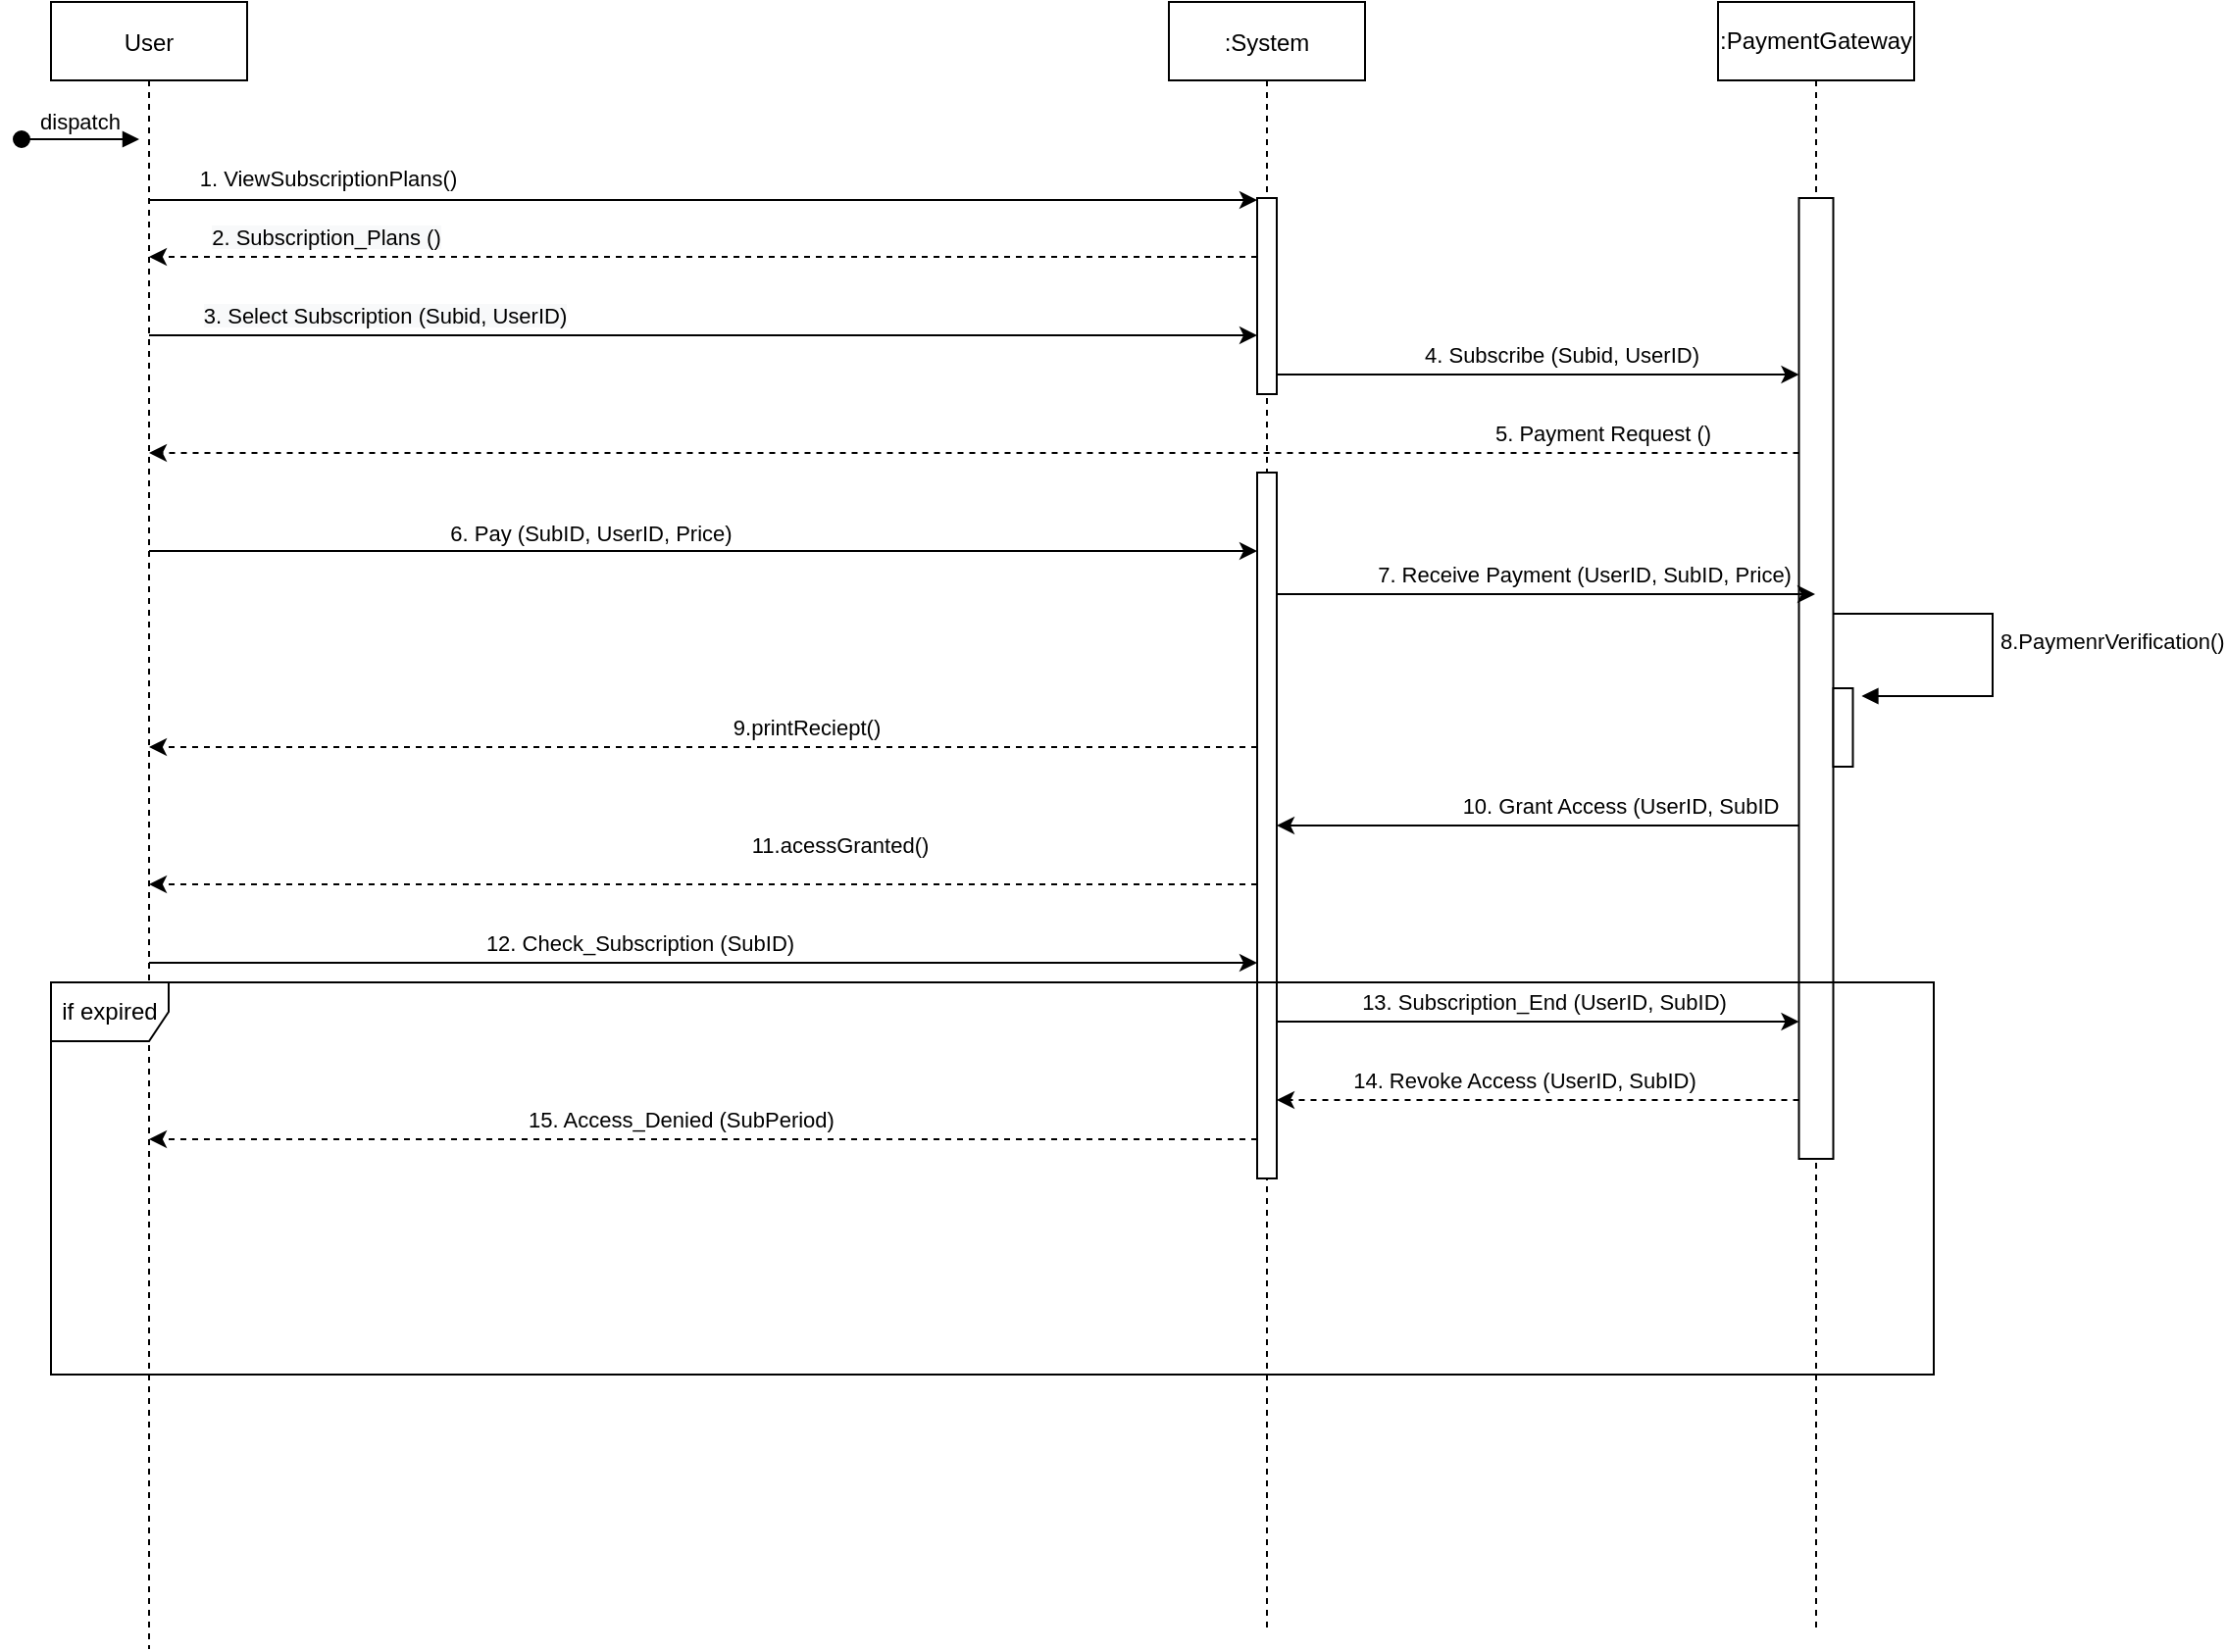 <mxfile version="20.6.2" type="device"><diagram id="kgpKYQtTHZ0yAKxKKP6v" name="Page-1"><mxGraphModel dx="1024" dy="612" grid="1" gridSize="10" guides="1" tooltips="1" connect="1" arrows="1" fold="1" page="1" pageScale="1" pageWidth="850" pageHeight="1100" math="0" shadow="0"><root><mxCell id="0"/><mxCell id="1" parent="0"/><mxCell id="qB1glIPISHJ9SAUvLvKr-4" style="edgeStyle=orthogonalEdgeStyle;rounded=0;orthogonalLoop=1;jettySize=auto;html=1;endArrow=classic;endFill=1;" parent="1" source="QzdvPK7lxUlpOkm8Amuc-12" target="QzdvPK7lxUlpOkm8Amuc-15" edge="1"><mxGeometry relative="1" as="geometry"><mxPoint x="129.5" y="244" as="sourcePoint"/><mxPoint x="405" y="244" as="targetPoint"/><Array as="points"><mxPoint x="270" y="250"/><mxPoint x="270" y="250"/></Array></mxGeometry></mxCell><mxCell id="qB1glIPISHJ9SAUvLvKr-5" value="&lt;span style=&quot;background-color: rgb(248, 249, 250);&quot;&gt;3. Select Subscription (Subid, UserID)&lt;br&gt;&lt;/span&gt;" style="edgeLabel;html=1;align=center;verticalAlign=middle;resizable=0;points=[];" parent="qB1glIPISHJ9SAUvLvKr-4" vertex="1" connectable="0"><mxGeometry x="0.268" y="-4" relative="1" as="geometry"><mxPoint x="-238" y="-14" as="offset"/></mxGeometry></mxCell><mxCell id="qB1glIPISHJ9SAUvLvKr-12" style="edgeStyle=orthogonalEdgeStyle;rounded=0;orthogonalLoop=1;jettySize=auto;html=1;endArrow=classic;endFill=1;" parent="1" source="QzdvPK7lxUlpOkm8Amuc-12" target="qB1glIPISHJ9SAUvLvKr-14" edge="1"><mxGeometry relative="1" as="geometry"><mxPoint x="129.5" y="360" as="sourcePoint"/><mxPoint x="405" y="360" as="targetPoint"/><Array as="points"><mxPoint x="480" y="360"/><mxPoint x="480" y="360"/></Array></mxGeometry></mxCell><mxCell id="qB1glIPISHJ9SAUvLvKr-13" value="&lt;div&gt;6. Pay (SubID, UserID, Price)&lt;br&gt;&lt;/div&gt;" style="edgeLabel;html=1;align=center;verticalAlign=middle;resizable=0;points=[];" parent="qB1glIPISHJ9SAUvLvKr-12" vertex="1" connectable="0"><mxGeometry x="-0.353" y="4" relative="1" as="geometry"><mxPoint x="42" y="-5" as="offset"/></mxGeometry></mxCell><mxCell id="qB1glIPISHJ9SAUvLvKr-31" style="edgeStyle=orthogonalEdgeStyle;rounded=0;orthogonalLoop=1;jettySize=auto;html=1;endArrow=classic;endFill=1;" parent="1" source="QzdvPK7lxUlpOkm8Amuc-12" target="qB1glIPISHJ9SAUvLvKr-14" edge="1"><mxGeometry relative="1" as="geometry"><Array as="points"><mxPoint x="300" y="570"/><mxPoint x="300" y="570"/></Array></mxGeometry></mxCell><mxCell id="qB1glIPISHJ9SAUvLvKr-32" value="12. Check_Subscription (SubID)" style="edgeLabel;html=1;align=center;verticalAlign=middle;resizable=0;points=[];" parent="qB1glIPISHJ9SAUvLvKr-31" vertex="1" connectable="0"><mxGeometry x="-0.236" y="2" relative="1" as="geometry"><mxPoint x="34" y="-8" as="offset"/></mxGeometry></mxCell><mxCell id="QzdvPK7lxUlpOkm8Amuc-12" value="User" style="shape=umlLifeline;perimeter=lifelinePerimeter;container=1;collapsible=0;recursiveResize=0;rounded=0;shadow=0;strokeWidth=1;" parent="1" vertex="1"><mxGeometry x="80" y="80" width="100" height="840" as="geometry"/></mxCell><mxCell id="QzdvPK7lxUlpOkm8Amuc-13" value="dispatch" style="verticalAlign=bottom;startArrow=oval;endArrow=block;startSize=8;shadow=0;strokeWidth=1;" parent="QzdvPK7lxUlpOkm8Amuc-12" edge="1"><mxGeometry relative="1" as="geometry"><mxPoint x="-15" y="70" as="sourcePoint"/><mxPoint x="45" y="70" as="targetPoint"/></mxGeometry></mxCell><mxCell id="QzdvPK7lxUlpOkm8Amuc-14" value=":System" style="shape=umlLifeline;perimeter=lifelinePerimeter;container=1;collapsible=0;recursiveResize=0;rounded=0;shadow=0;strokeWidth=1;" parent="1" vertex="1"><mxGeometry x="650" y="80" width="100" height="830" as="geometry"/></mxCell><mxCell id="QzdvPK7lxUlpOkm8Amuc-15" value="" style="points=[];perimeter=orthogonalPerimeter;rounded=0;shadow=0;strokeWidth=1;" parent="QzdvPK7lxUlpOkm8Amuc-14" vertex="1"><mxGeometry x="45" y="100" width="10" height="100" as="geometry"/></mxCell><mxCell id="qB1glIPISHJ9SAUvLvKr-14" value="" style="html=1;points=[];perimeter=orthogonalPerimeter;" parent="QzdvPK7lxUlpOkm8Amuc-14" vertex="1"><mxGeometry x="45" y="240" width="10" height="360" as="geometry"/></mxCell><mxCell id="QzdvPK7lxUlpOkm8Amuc-16" value=":PaymentGateway" style="shape=umlLifeline;perimeter=lifelinePerimeter;whiteSpace=wrap;html=1;container=1;collapsible=0;recursiveResize=0;outlineConnect=0;" parent="1" vertex="1"><mxGeometry x="930" y="80" width="100" height="830" as="geometry"/></mxCell><mxCell id="qB1glIPISHJ9SAUvLvKr-7" value="" style="html=1;points=[];perimeter=orthogonalPerimeter;" parent="QzdvPK7lxUlpOkm8Amuc-16" vertex="1"><mxGeometry x="41.25" y="100" width="17.5" height="490" as="geometry"/></mxCell><mxCell id="qB1glIPISHJ9SAUvLvKr-21" value="" style="html=1;points=[];perimeter=orthogonalPerimeter;" parent="QzdvPK7lxUlpOkm8Amuc-16" vertex="1"><mxGeometry x="58.75" y="350" width="10" height="40" as="geometry"/></mxCell><mxCell id="qB1glIPISHJ9SAUvLvKr-22" value="8.PaymenrVerification()" style="edgeStyle=orthogonalEdgeStyle;html=1;align=left;spacingLeft=2;endArrow=block;rounded=0;entryX=1.44;entryY=0.11;entryDx=0;entryDy=0;entryPerimeter=0;" parent="QzdvPK7lxUlpOkm8Amuc-16" source="qB1glIPISHJ9SAUvLvKr-7" target="qB1glIPISHJ9SAUvLvKr-21" edge="1"><mxGeometry relative="1" as="geometry"><mxPoint x="55" y="312" as="sourcePoint"/><Array as="points"><mxPoint x="140" y="312"/><mxPoint x="140" y="354"/><mxPoint x="73" y="354"/></Array><mxPoint x="60" y="352" as="targetPoint"/></mxGeometry></mxCell><mxCell id="QzdvPK7lxUlpOkm8Amuc-22" value="&lt;div&gt;1. ViewSubscriptionPlans()&lt;/div&gt;" style="endArrow=classic;html=1;rounded=0;labelBackgroundColor=none;endFill=1;" parent="1" source="QzdvPK7lxUlpOkm8Amuc-12" target="QzdvPK7lxUlpOkm8Amuc-15" edge="1"><mxGeometry x="-0.68" y="11" width="50" height="50" relative="1" as="geometry"><mxPoint x="129.5" y="181" as="sourcePoint"/><mxPoint x="405" y="181" as="targetPoint"/><Array as="points"><mxPoint x="230" y="181"/><mxPoint x="300" y="181"/></Array><mxPoint as="offset"/></mxGeometry></mxCell><mxCell id="qB1glIPISHJ9SAUvLvKr-2" style="edgeStyle=orthogonalEdgeStyle;rounded=0;orthogonalLoop=1;jettySize=auto;html=1;endArrow=classic;endFill=1;dashed=1;" parent="1" source="QzdvPK7lxUlpOkm8Amuc-15" target="QzdvPK7lxUlpOkm8Amuc-12" edge="1"><mxGeometry relative="1" as="geometry"><mxPoint x="405" y="214" as="sourcePoint"/><mxPoint x="220" y="210" as="targetPoint"/><Array as="points"><mxPoint x="360" y="210"/><mxPoint x="360" y="210"/></Array></mxGeometry></mxCell><mxCell id="qB1glIPISHJ9SAUvLvKr-3" value="&lt;span style=&quot;background-color: rgb(248, 249, 250);&quot;&gt;2. Subscription_Plans ()&lt;/span&gt;" style="edgeLabel;html=1;align=center;verticalAlign=middle;resizable=0;points=[];" parent="qB1glIPISHJ9SAUvLvKr-2" vertex="1" connectable="0"><mxGeometry x="-0.246" y="1" relative="1" as="geometry"><mxPoint x="-262" y="-11" as="offset"/></mxGeometry></mxCell><mxCell id="qB1glIPISHJ9SAUvLvKr-8" style="edgeStyle=orthogonalEdgeStyle;rounded=0;orthogonalLoop=1;jettySize=auto;html=1;endArrow=classic;endFill=1;" parent="1" edge="1"><mxGeometry relative="1" as="geometry"><mxPoint x="705" y="270" as="sourcePoint"/><mxPoint x="971.25" y="270" as="targetPoint"/><Array as="points"><mxPoint x="920" y="270"/><mxPoint x="920" y="270"/></Array></mxGeometry></mxCell><mxCell id="qB1glIPISHJ9SAUvLvKr-9" value="4. Subscribe (Subid, UserID)" style="edgeLabel;html=1;align=center;verticalAlign=middle;resizable=0;points=[];" parent="qB1glIPISHJ9SAUvLvKr-8" vertex="1" connectable="0"><mxGeometry x="0.142" y="-1" relative="1" as="geometry"><mxPoint x="-7" y="-11" as="offset"/></mxGeometry></mxCell><mxCell id="qB1glIPISHJ9SAUvLvKr-10" style="edgeStyle=orthogonalEdgeStyle;rounded=0;orthogonalLoop=1;jettySize=auto;html=1;endArrow=classic;endFill=1;dashed=1;" parent="1" source="qB1glIPISHJ9SAUvLvKr-7" target="QzdvPK7lxUlpOkm8Amuc-12" edge="1"><mxGeometry relative="1" as="geometry"><Array as="points"><mxPoint x="300" y="310"/><mxPoint x="300" y="310"/></Array></mxGeometry></mxCell><mxCell id="qB1glIPISHJ9SAUvLvKr-11" value="&lt;div&gt;5. Payment Request ()&lt;/div&gt;" style="edgeLabel;html=1;align=center;verticalAlign=middle;resizable=0;points=[];" parent="qB1glIPISHJ9SAUvLvKr-10" vertex="1" connectable="0"><mxGeometry x="0.195" y="3" relative="1" as="geometry"><mxPoint x="402" y="-13" as="offset"/></mxGeometry></mxCell><mxCell id="qB1glIPISHJ9SAUvLvKr-15" style="edgeStyle=orthogonalEdgeStyle;rounded=0;orthogonalLoop=1;jettySize=auto;html=1;endArrow=classic;endFill=1;" parent="1" edge="1"><mxGeometry relative="1" as="geometry"><mxPoint x="705" y="382" as="sourcePoint"/><mxPoint x="979.5" y="382" as="targetPoint"/><Array as="points"><mxPoint x="910" y="382"/><mxPoint x="910" y="382"/></Array></mxGeometry></mxCell><mxCell id="qB1glIPISHJ9SAUvLvKr-16" value="&amp;nbsp;7. Receive Payment (UserID, SubID, Price)" style="edgeLabel;html=1;align=center;verticalAlign=middle;resizable=0;points=[];" parent="qB1glIPISHJ9SAUvLvKr-15" vertex="1" connectable="0"><mxGeometry x="-0.31" y="2" relative="1" as="geometry"><mxPoint x="60" y="-8" as="offset"/></mxGeometry></mxCell><mxCell id="qB1glIPISHJ9SAUvLvKr-23" style="edgeStyle=orthogonalEdgeStyle;rounded=0;orthogonalLoop=1;jettySize=auto;html=1;endArrow=classic;endFill=1;" parent="1" source="qB1glIPISHJ9SAUvLvKr-7" target="qB1glIPISHJ9SAUvLvKr-14" edge="1"><mxGeometry relative="1" as="geometry"><Array as="points"><mxPoint x="960" y="500"/><mxPoint x="960" y="500"/></Array></mxGeometry></mxCell><mxCell id="qB1glIPISHJ9SAUvLvKr-24" value="&lt;div&gt;10. Grant Access (UserID, SubID&lt;/div&gt;" style="edgeLabel;html=1;align=center;verticalAlign=middle;resizable=0;points=[];" parent="qB1glIPISHJ9SAUvLvKr-23" vertex="1" connectable="0"><mxGeometry x="-0.164" y="4" relative="1" as="geometry"><mxPoint x="20" y="-14" as="offset"/></mxGeometry></mxCell><mxCell id="qB1glIPISHJ9SAUvLvKr-27" style="edgeStyle=orthogonalEdgeStyle;rounded=0;orthogonalLoop=1;jettySize=auto;html=1;endArrow=classic;endFill=1;dashed=1;" parent="1" source="qB1glIPISHJ9SAUvLvKr-14" target="QzdvPK7lxUlpOkm8Amuc-12" edge="1"><mxGeometry relative="1" as="geometry"><Array as="points"><mxPoint x="320" y="460"/><mxPoint x="320" y="460"/></Array></mxGeometry></mxCell><mxCell id="qB1glIPISHJ9SAUvLvKr-28" value="9.printReciept()" style="edgeLabel;html=1;align=center;verticalAlign=middle;resizable=0;points=[];" parent="qB1glIPISHJ9SAUvLvKr-27" vertex="1" connectable="0"><mxGeometry x="-0.342" y="5" relative="1" as="geometry"><mxPoint x="-44" y="-15" as="offset"/></mxGeometry></mxCell><mxCell id="qB1glIPISHJ9SAUvLvKr-29" style="edgeStyle=orthogonalEdgeStyle;rounded=0;orthogonalLoop=1;jettySize=auto;html=1;dashed=1;endArrow=classic;endFill=1;" parent="1" source="qB1glIPISHJ9SAUvLvKr-14" target="QzdvPK7lxUlpOkm8Amuc-12" edge="1"><mxGeometry relative="1" as="geometry"><Array as="points"><mxPoint x="230" y="530"/><mxPoint x="230" y="530"/></Array></mxGeometry></mxCell><mxCell id="qB1glIPISHJ9SAUvLvKr-30" value="11.acessGranted()" style="edgeLabel;html=1;align=center;verticalAlign=middle;resizable=0;points=[];" parent="qB1glIPISHJ9SAUvLvKr-29" vertex="1" connectable="0"><mxGeometry x="-0.386" y="3" relative="1" as="geometry"><mxPoint x="-40" y="-23" as="offset"/></mxGeometry></mxCell><mxCell id="qB1glIPISHJ9SAUvLvKr-35" value="if expired" style="shape=umlFrame;whiteSpace=wrap;html=1;" parent="1" vertex="1"><mxGeometry x="80" y="580" width="960" height="200" as="geometry"/></mxCell><mxCell id="qB1glIPISHJ9SAUvLvKr-36" style="edgeStyle=orthogonalEdgeStyle;rounded=0;orthogonalLoop=1;jettySize=auto;html=1;endArrow=classic;endFill=1;" parent="1" source="qB1glIPISHJ9SAUvLvKr-14" target="qB1glIPISHJ9SAUvLvKr-7" edge="1"><mxGeometry relative="1" as="geometry"><Array as="points"><mxPoint x="880" y="600"/><mxPoint x="880" y="600"/></Array></mxGeometry></mxCell><mxCell id="qB1glIPISHJ9SAUvLvKr-37" value="&lt;div&gt;13. Subscription_End (UserID, SubID)&lt;br&gt;&lt;/div&gt;" style="edgeLabel;html=1;align=center;verticalAlign=middle;resizable=0;points=[];" parent="qB1glIPISHJ9SAUvLvKr-36" vertex="1" connectable="0"><mxGeometry x="0.279" y="-1" relative="1" as="geometry"><mxPoint x="-35" y="-11" as="offset"/></mxGeometry></mxCell><mxCell id="qB1glIPISHJ9SAUvLvKr-38" style="edgeStyle=orthogonalEdgeStyle;rounded=0;orthogonalLoop=1;jettySize=auto;html=1;endArrow=classic;endFill=1;dashed=1;" parent="1" source="qB1glIPISHJ9SAUvLvKr-7" target="qB1glIPISHJ9SAUvLvKr-14" edge="1"><mxGeometry relative="1" as="geometry"><Array as="points"><mxPoint x="910" y="640"/><mxPoint x="910" y="640"/></Array></mxGeometry></mxCell><mxCell id="qB1glIPISHJ9SAUvLvKr-39" value="&lt;div&gt;14. Revoke Access (UserID, SubID)&lt;/div&gt;" style="edgeLabel;html=1;align=center;verticalAlign=middle;resizable=0;points=[];" parent="qB1glIPISHJ9SAUvLvKr-38" vertex="1" connectable="0"><mxGeometry x="-0.316" y="4" relative="1" as="geometry"><mxPoint x="-50" y="-14" as="offset"/></mxGeometry></mxCell><mxCell id="qB1glIPISHJ9SAUvLvKr-40" style="edgeStyle=orthogonalEdgeStyle;rounded=0;orthogonalLoop=1;jettySize=auto;html=1;dashed=1;endArrow=classic;endFill=1;" parent="1" source="qB1glIPISHJ9SAUvLvKr-14" target="QzdvPK7lxUlpOkm8Amuc-12" edge="1"><mxGeometry relative="1" as="geometry"><Array as="points"><mxPoint x="400" y="660"/><mxPoint x="400" y="660"/></Array></mxGeometry></mxCell><mxCell id="qB1glIPISHJ9SAUvLvKr-41" value="15. Access_Denied (SubPeriod)" style="edgeLabel;html=1;align=center;verticalAlign=middle;resizable=0;points=[];" parent="qB1glIPISHJ9SAUvLvKr-40" vertex="1" connectable="0"><mxGeometry x="-0.159" y="-3" relative="1" as="geometry"><mxPoint x="-57" y="-7" as="offset"/></mxGeometry></mxCell></root></mxGraphModel></diagram></mxfile>